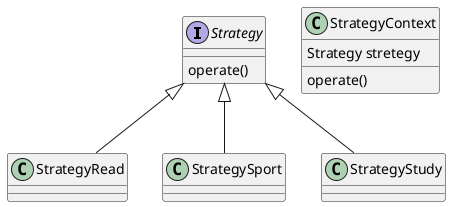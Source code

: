 @startuml

interface Strategy{
operate()
}

class StrategyRead{
}
class StrategySport{
}
class StrategyStudy{
}

class StrategyContext{
    Strategy stretegy
    operate()
}

Strategy <|-- StrategyRead
Strategy <|-- StrategySport
Strategy <|-- StrategyStudy

@enduml